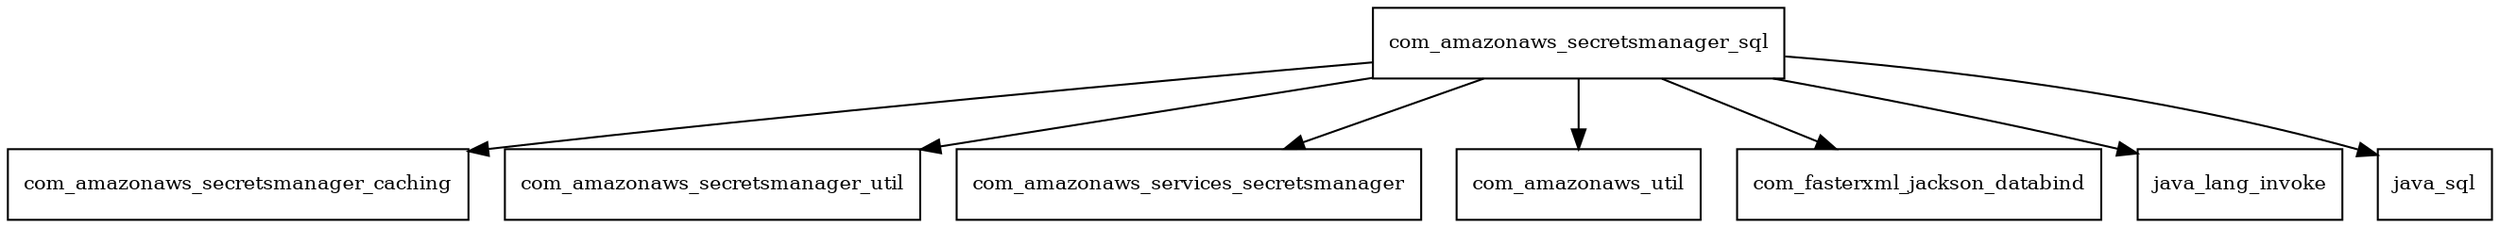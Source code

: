 digraph aws_secretsmanager_jdbc_1_0_2_package_dependencies {
  node [shape = box, fontsize=10.0];
  com_amazonaws_secretsmanager_sql -> com_amazonaws_secretsmanager_caching;
  com_amazonaws_secretsmanager_sql -> com_amazonaws_secretsmanager_util;
  com_amazonaws_secretsmanager_sql -> com_amazonaws_services_secretsmanager;
  com_amazonaws_secretsmanager_sql -> com_amazonaws_util;
  com_amazonaws_secretsmanager_sql -> com_fasterxml_jackson_databind;
  com_amazonaws_secretsmanager_sql -> java_lang_invoke;
  com_amazonaws_secretsmanager_sql -> java_sql;
}
